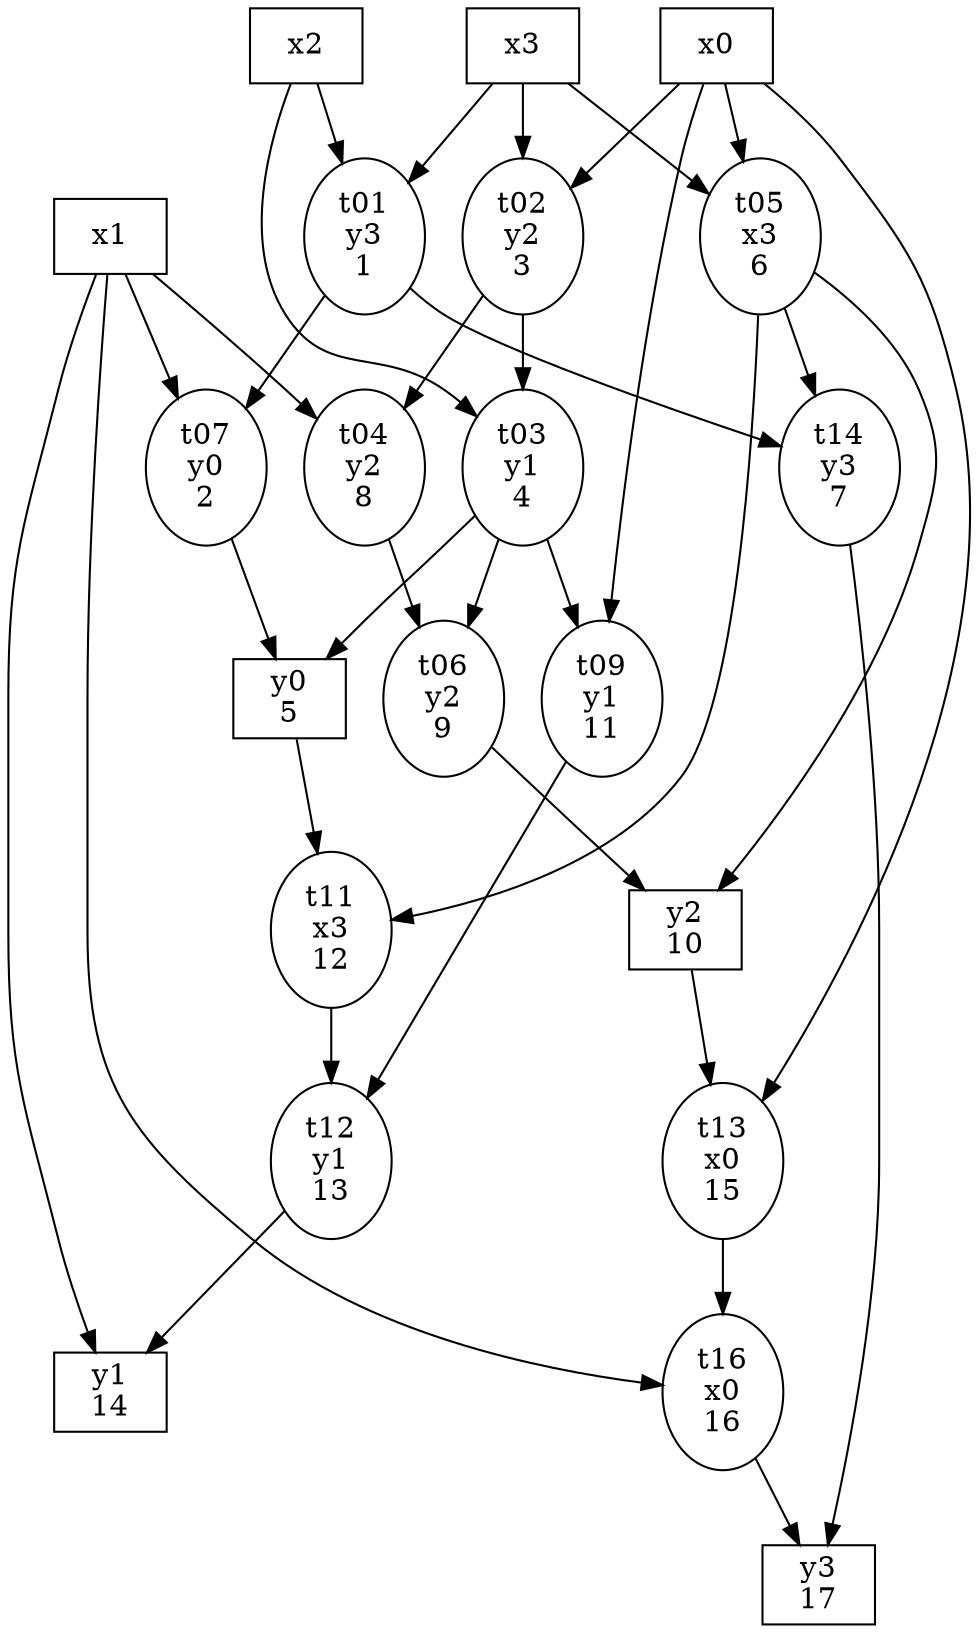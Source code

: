 strict digraph sbox3i {
  x0 [shape=box, label="\N"];
  x1 [shape=box, label="\N"];
  x2 [shape=box, label="\N"];
  x3 [shape=box, label="\N"];

  t01 [label="\N\ny3\n1"];
  t07 [label="\N\ny0\n2"];
  t02 [label="\N\ny2\n3"];
  t03 [label="\N\ny1\n4"];
  y0  [label="\N\n5", shape=box];
  t05 [label="\N\nx3\n6"];
  t14 [label="\N\ny3\n7"];
  t04 [label="\N\ny2\n8"];
  t06 [label="\N\ny2\n9"];
  y2  [label="\N\n10", shape=box];
  t09 [label="\N\ny1\n11"];
  t11 [label="\N\nx3\n12"];
  t12 [label="\N\ny1\n13"];
  y1  [label="\N\n14", shape=box];
  t13 [label="\N\nx0\n15"];
  t16 [label="\N\nx0\n16"];
  y3  [label="\N\n17", shape=box];

  x2  -> t01; x3  -> t01;  // t01 = x2  | x3;
  x0  -> t02; x3  -> t02;  // t02 = x0  | x3;
  x2  -> t03; t02 -> t03;  // t03 = x2  ^ t02;
  x1  -> t04; t02 -> t04;  // t04 = x1  ^ t02;
  x0  -> t05; x3  -> t05;  // t05 = x0  ^ x3;
  t04 -> t06; t03 -> t06;  // t06 = t04 & t03;
  x1  -> t07; t01 -> t07;  // t07 = x1  & t01;
  t05 -> y2;  t06 -> y2;   // y2  = t05 ^ t06;
  x0  -> t09; t03 -> t09;  // t09 = x0  ^ t03;
  t07 -> y0;  t03 -> y0;   // y0  = t07 ^ t03;
  y0  -> t11; t05 -> t11;  // t11 = y0  | t05;
  t09 -> t12; t11 -> t12;  // t12 = t09 & t11;
  x0  -> t13; y2  -> t13;  // t13 = x0  & y2;
  t01 -> t14; t05 -> t14;  // t14 = t01 ^ t05;
  x1  -> y1;  t12 -> y1;   // y1  = x1  ^ t12;
  x1  -> t16; t13 -> t16;  // t16 = x1  | t13;
  t14 -> y3;  t16 -> y3;   // y3  = t14 ^ t16;
}
